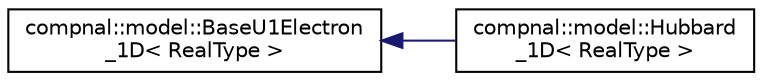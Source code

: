 digraph "Graphical Class Hierarchy"
{
 // INTERACTIVE_SVG=YES
 // LATEX_PDF_SIZE
  edge [fontname="Helvetica",fontsize="10",labelfontname="Helvetica",labelfontsize="10"];
  node [fontname="Helvetica",fontsize="10",shape=record];
  rankdir="LR";
  Node0 [label="compnal::model::BaseU1Electron\l_1D\< RealType \>",height=0.2,width=0.4,color="black", fillcolor="white", style="filled",URL="$d8/dc0/classcompnal_1_1model_1_1_base_u1_electron__1_d.html",tooltip="The base class for one-dimensional electron systems with the U(1) symmetry."];
  Node0 -> Node1 [dir="back",color="midnightblue",fontsize="10",style="solid",fontname="Helvetica"];
  Node1 [label="compnal::model::Hubbard\l_1D\< RealType \>",height=0.2,width=0.4,color="black", fillcolor="white", style="filled",URL="$d9/d7b/classcompnal_1_1model_1_1_hubbard__1_d.html",tooltip="The class for the one-dimensional Hubbard model. The Hamiltonian reads."];
}
